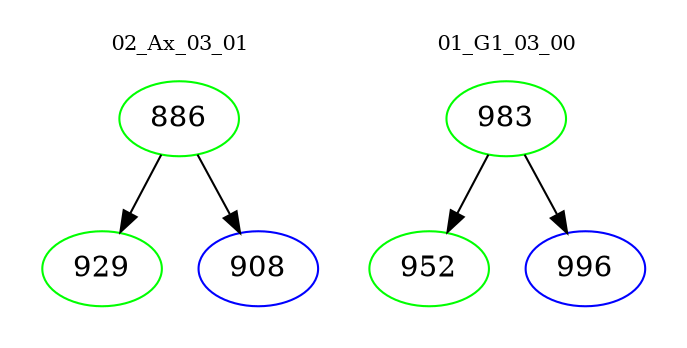 digraph{
subgraph cluster_0 {
color = white
label = "02_Ax_03_01";
fontsize=10;
T0_886 [label="886", color="green"]
T0_886 -> T0_929 [color="black"]
T0_929 [label="929", color="green"]
T0_886 -> T0_908 [color="black"]
T0_908 [label="908", color="blue"]
}
subgraph cluster_1 {
color = white
label = "01_G1_03_00";
fontsize=10;
T1_983 [label="983", color="green"]
T1_983 -> T1_952 [color="black"]
T1_952 [label="952", color="green"]
T1_983 -> T1_996 [color="black"]
T1_996 [label="996", color="blue"]
}
}
